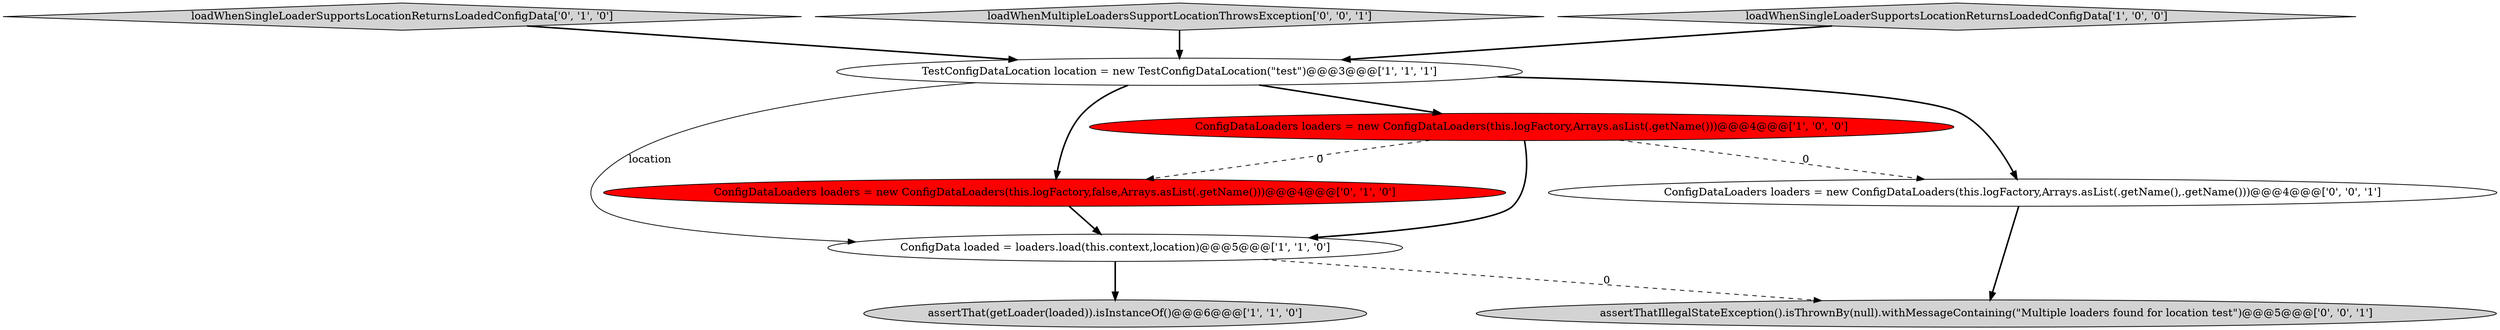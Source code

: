 digraph {
6 [style = filled, label = "loadWhenSingleLoaderSupportsLocationReturnsLoadedConfigData['0', '1', '0']", fillcolor = lightgray, shape = diamond image = "AAA0AAABBB2BBB"];
9 [style = filled, label = "loadWhenMultipleLoadersSupportLocationThrowsException['0', '0', '1']", fillcolor = lightgray, shape = diamond image = "AAA0AAABBB3BBB"];
4 [style = filled, label = "assertThat(getLoader(loaded)).isInstanceOf()@@@6@@@['1', '1', '0']", fillcolor = lightgray, shape = ellipse image = "AAA0AAABBB1BBB"];
1 [style = filled, label = "ConfigData loaded = loaders.load(this.context,location)@@@5@@@['1', '1', '0']", fillcolor = white, shape = ellipse image = "AAA0AAABBB1BBB"];
7 [style = filled, label = "assertThatIllegalStateException().isThrownBy(null).withMessageContaining(\"Multiple loaders found for location test\")@@@5@@@['0', '0', '1']", fillcolor = lightgray, shape = ellipse image = "AAA0AAABBB3BBB"];
8 [style = filled, label = "ConfigDataLoaders loaders = new ConfigDataLoaders(this.logFactory,Arrays.asList(.getName(),.getName()))@@@4@@@['0', '0', '1']", fillcolor = white, shape = ellipse image = "AAA0AAABBB3BBB"];
3 [style = filled, label = "loadWhenSingleLoaderSupportsLocationReturnsLoadedConfigData['1', '0', '0']", fillcolor = lightgray, shape = diamond image = "AAA0AAABBB1BBB"];
0 [style = filled, label = "TestConfigDataLocation location = new TestConfigDataLocation(\"test\")@@@3@@@['1', '1', '1']", fillcolor = white, shape = ellipse image = "AAA0AAABBB1BBB"];
5 [style = filled, label = "ConfigDataLoaders loaders = new ConfigDataLoaders(this.logFactory,false,Arrays.asList(.getName()))@@@4@@@['0', '1', '0']", fillcolor = red, shape = ellipse image = "AAA1AAABBB2BBB"];
2 [style = filled, label = "ConfigDataLoaders loaders = new ConfigDataLoaders(this.logFactory,Arrays.asList(.getName()))@@@4@@@['1', '0', '0']", fillcolor = red, shape = ellipse image = "AAA1AAABBB1BBB"];
5->1 [style = bold, label=""];
2->5 [style = dashed, label="0"];
1->4 [style = bold, label=""];
0->2 [style = bold, label=""];
6->0 [style = bold, label=""];
9->0 [style = bold, label=""];
1->7 [style = dashed, label="0"];
2->8 [style = dashed, label="0"];
2->1 [style = bold, label=""];
3->0 [style = bold, label=""];
8->7 [style = bold, label=""];
0->5 [style = bold, label=""];
0->1 [style = solid, label="location"];
0->8 [style = bold, label=""];
}
